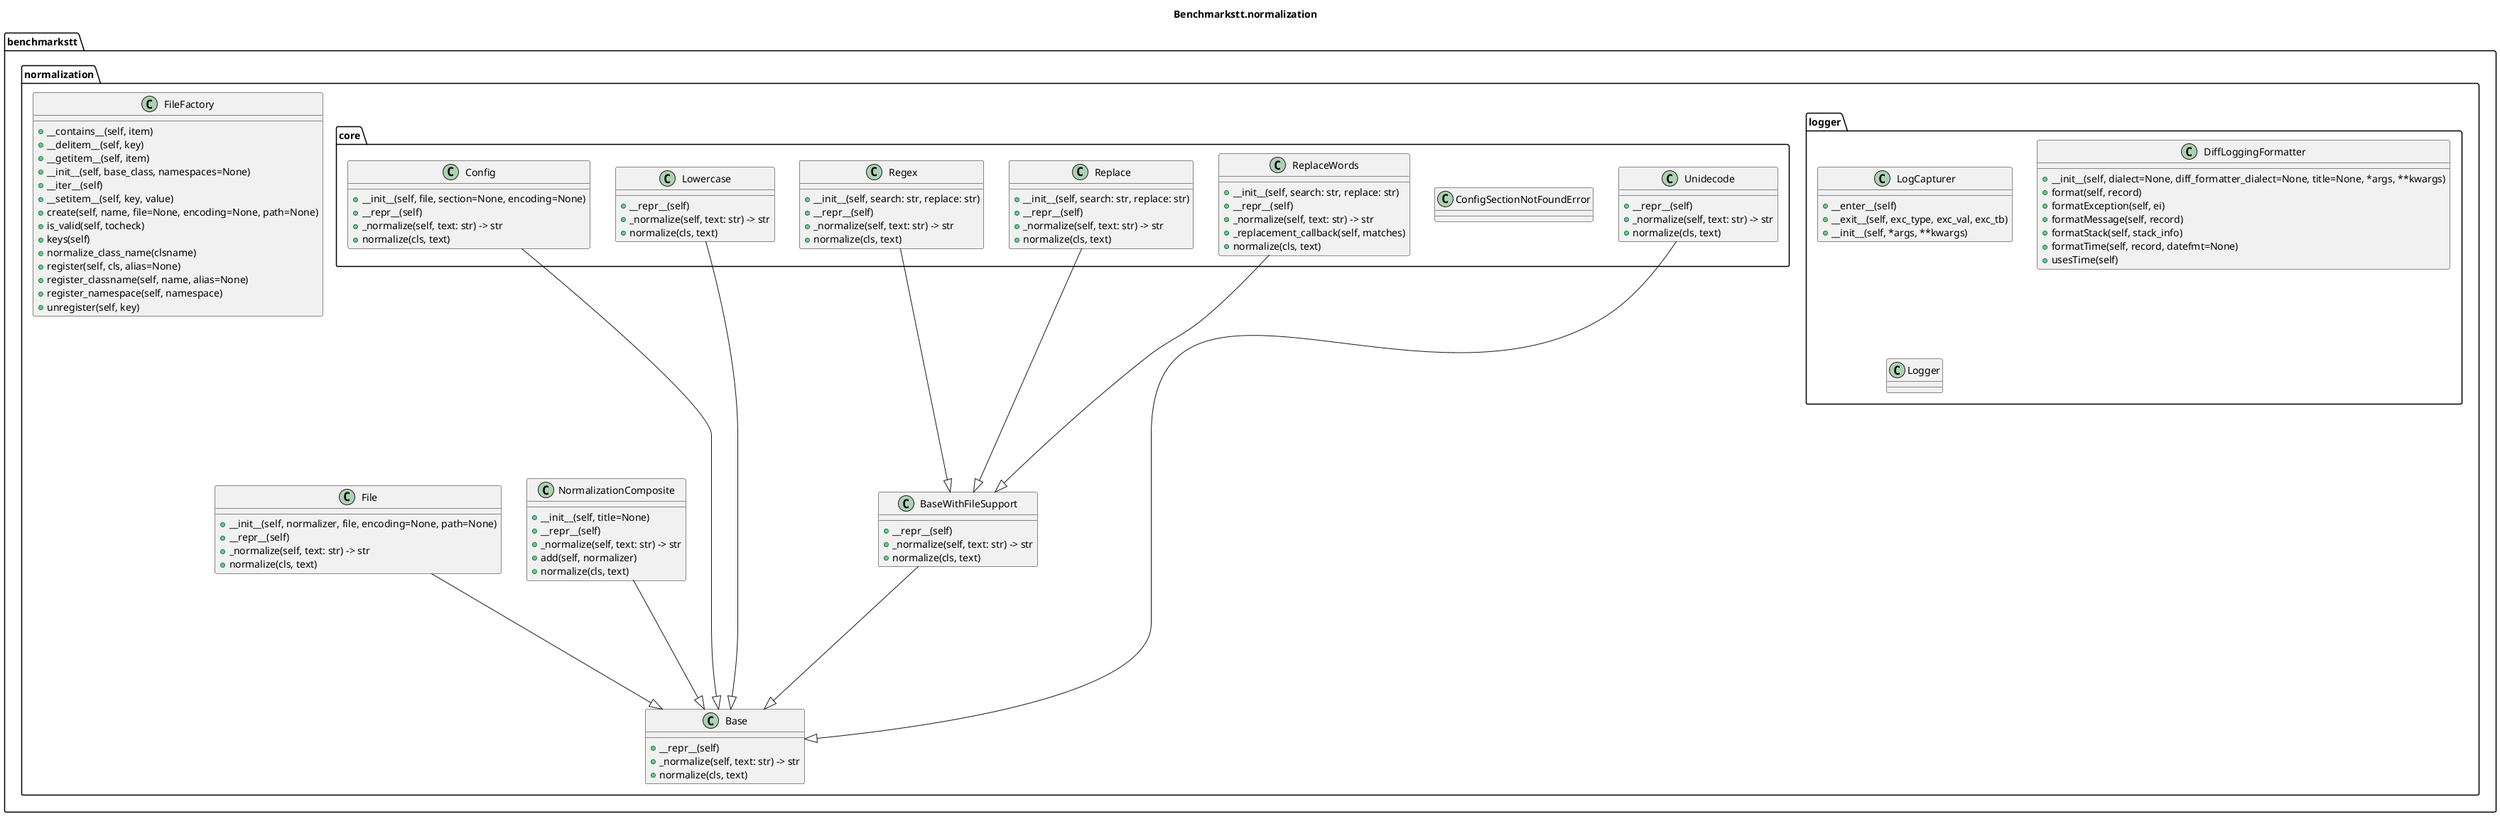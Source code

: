 @startuml
title Benchmarkstt.normalization


class benchmarkstt.normalization.logger.LogCapturer [[https://benchmarkstt.readthedocs.io/en/latest/modules/benchmarkstt.normalization.logger.html#benchmarkstt.normalization.logger.LogCapturer]] {
	+__enter__(self)
	+__exit__(self, exc_type, exc_val, exc_tb)
	+__init__(self, *args, **kwargs)
}

class benchmarkstt.normalization.logger.DiffLoggingFormatter [[https://benchmarkstt.readthedocs.io/en/latest/modules/benchmarkstt.normalization.logger.html#benchmarkstt.normalization.logger.DiffLoggingFormatter]] {
	+__init__(self, dialect=None, diff_formatter_dialect=None, title=None, *args, **kwargs)
	+format(self, record)
	+formatException(self, ei)
	+formatMessage(self, record)
	+formatStack(self, stack_info)
	+formatTime(self, record, datefmt=None)
	+usesTime(self)
}

class benchmarkstt.normalization.logger.Logger [[https://benchmarkstt.readthedocs.io/en/latest/modules/benchmarkstt.normalization.logger.html#benchmarkstt.normalization.logger.Logger]] {
}

class benchmarkstt.normalization.NormalizationComposite [[https://benchmarkstt.readthedocs.io/en/latest/modules/benchmarkstt.normalization.html#benchmarkstt.normalization.NormalizationComposite]] {
	+__init__(self, title=None)
	+__repr__(self)
	+_normalize(self, text: str) -> str
	+add(self, normalizer)
	+normalize(cls, text)
}

class benchmarkstt.normalization.Base [[https://benchmarkstt.readthedocs.io/en/latest/modules/benchmarkstt.normalization.html#benchmarkstt.normalization.Base]] {
	+__repr__(self)
	+_normalize(self, text: str) -> str
	+normalize(cls, text)
}

class benchmarkstt.normalization.BaseWithFileSupport [[https://benchmarkstt.readthedocs.io/en/latest/modules/benchmarkstt.normalization.html#benchmarkstt.normalization.BaseWithFileSupport]] {
	+__repr__(self)
	+_normalize(self, text: str) -> str
	+normalize(cls, text)
}

class benchmarkstt.normalization.File [[https://benchmarkstt.readthedocs.io/en/latest/modules/benchmarkstt.normalization.html#benchmarkstt.normalization.File]] {
	+__init__(self, normalizer, file, encoding=None, path=None)
	+__repr__(self)
	+_normalize(self, text: str) -> str
	+normalize(cls, text)
}

class benchmarkstt.normalization.FileFactory [[https://benchmarkstt.readthedocs.io/en/latest/modules/benchmarkstt.normalization.html#benchmarkstt.normalization.FileFactory]] {
	+__contains__(self, item)
	+__delitem__(self, key)
	+__getitem__(self, item)
	+__init__(self, base_class, namespaces=None)
	+__iter__(self)
	+__setitem__(self, key, value)
	+create(self, name, file=None, encoding=None, path=None)
	+is_valid(self, tocheck)
	+keys(self)
	+normalize_class_name(clsname)
	+register(self, cls, alias=None)
	+register_classname(self, name, alias=None)
	+register_namespace(self, namespace)
	+unregister(self, key)
}

class benchmarkstt.normalization.core.Config [[https://benchmarkstt.readthedocs.io/en/latest/modules/benchmarkstt.normalization.core.html#benchmarkstt.normalization.core.Config]] {
	+__init__(self, file, section=None, encoding=None)
	+__repr__(self)
	+_normalize(self, text: str) -> str
	+normalize(cls, text)
}

class benchmarkstt.normalization.core.ConfigSectionNotFoundError [[https://benchmarkstt.readthedocs.io/en/latest/modules/benchmarkstt.normalization.core.html#benchmarkstt.normalization.core.ConfigSectionNotFoundError]] {
}

class benchmarkstt.normalization.core.Lowercase [[https://benchmarkstt.readthedocs.io/en/latest/modules/benchmarkstt.normalization.core.html#benchmarkstt.normalization.core.Lowercase]] {
	+__repr__(self)
	+_normalize(self, text: str) -> str
	+normalize(cls, text)
}

class benchmarkstt.normalization.core.Regex [[https://benchmarkstt.readthedocs.io/en/latest/modules/benchmarkstt.normalization.core.html#benchmarkstt.normalization.core.Regex]] {
	+__init__(self, search: str, replace: str)
	+__repr__(self)
	+_normalize(self, text: str) -> str
	+normalize(cls, text)
}

class benchmarkstt.normalization.core.Replace [[https://benchmarkstt.readthedocs.io/en/latest/modules/benchmarkstt.normalization.core.html#benchmarkstt.normalization.core.Replace]] {
	+__init__(self, search: str, replace: str)
	+__repr__(self)
	+_normalize(self, text: str) -> str
	+normalize(cls, text)
}

class benchmarkstt.normalization.core.ReplaceWords [[https://benchmarkstt.readthedocs.io/en/latest/modules/benchmarkstt.normalization.core.html#benchmarkstt.normalization.core.ReplaceWords]] {
	+__init__(self, search: str, replace: str)
	+__repr__(self)
	+_normalize(self, text: str) -> str
	+_replacement_callback(self, matches)
	+normalize(cls, text)
}

class benchmarkstt.normalization.core.Unidecode [[https://benchmarkstt.readthedocs.io/en/latest/modules/benchmarkstt.normalization.core.html#benchmarkstt.normalization.core.Unidecode]] {
	+__repr__(self)
	+_normalize(self, text: str) -> str
	+normalize(cls, text)
}

benchmarkstt.normalization.NormalizationComposite ----|> benchmarkstt.normalization.Base
benchmarkstt.normalization.BaseWithFileSupport ----|> benchmarkstt.normalization.Base
benchmarkstt.normalization.File ----|> benchmarkstt.normalization.Base
benchmarkstt.normalization.core.Config ----|> benchmarkstt.normalization.Base
benchmarkstt.normalization.core.Lowercase ----|> benchmarkstt.normalization.Base
benchmarkstt.normalization.core.Regex ----|> benchmarkstt.normalization.BaseWithFileSupport
benchmarkstt.normalization.core.Replace ----|> benchmarkstt.normalization.BaseWithFileSupport
benchmarkstt.normalization.core.ReplaceWords ----|> benchmarkstt.normalization.BaseWithFileSupport
benchmarkstt.normalization.core.Unidecode ----|> benchmarkstt.normalization.Base
@enduml